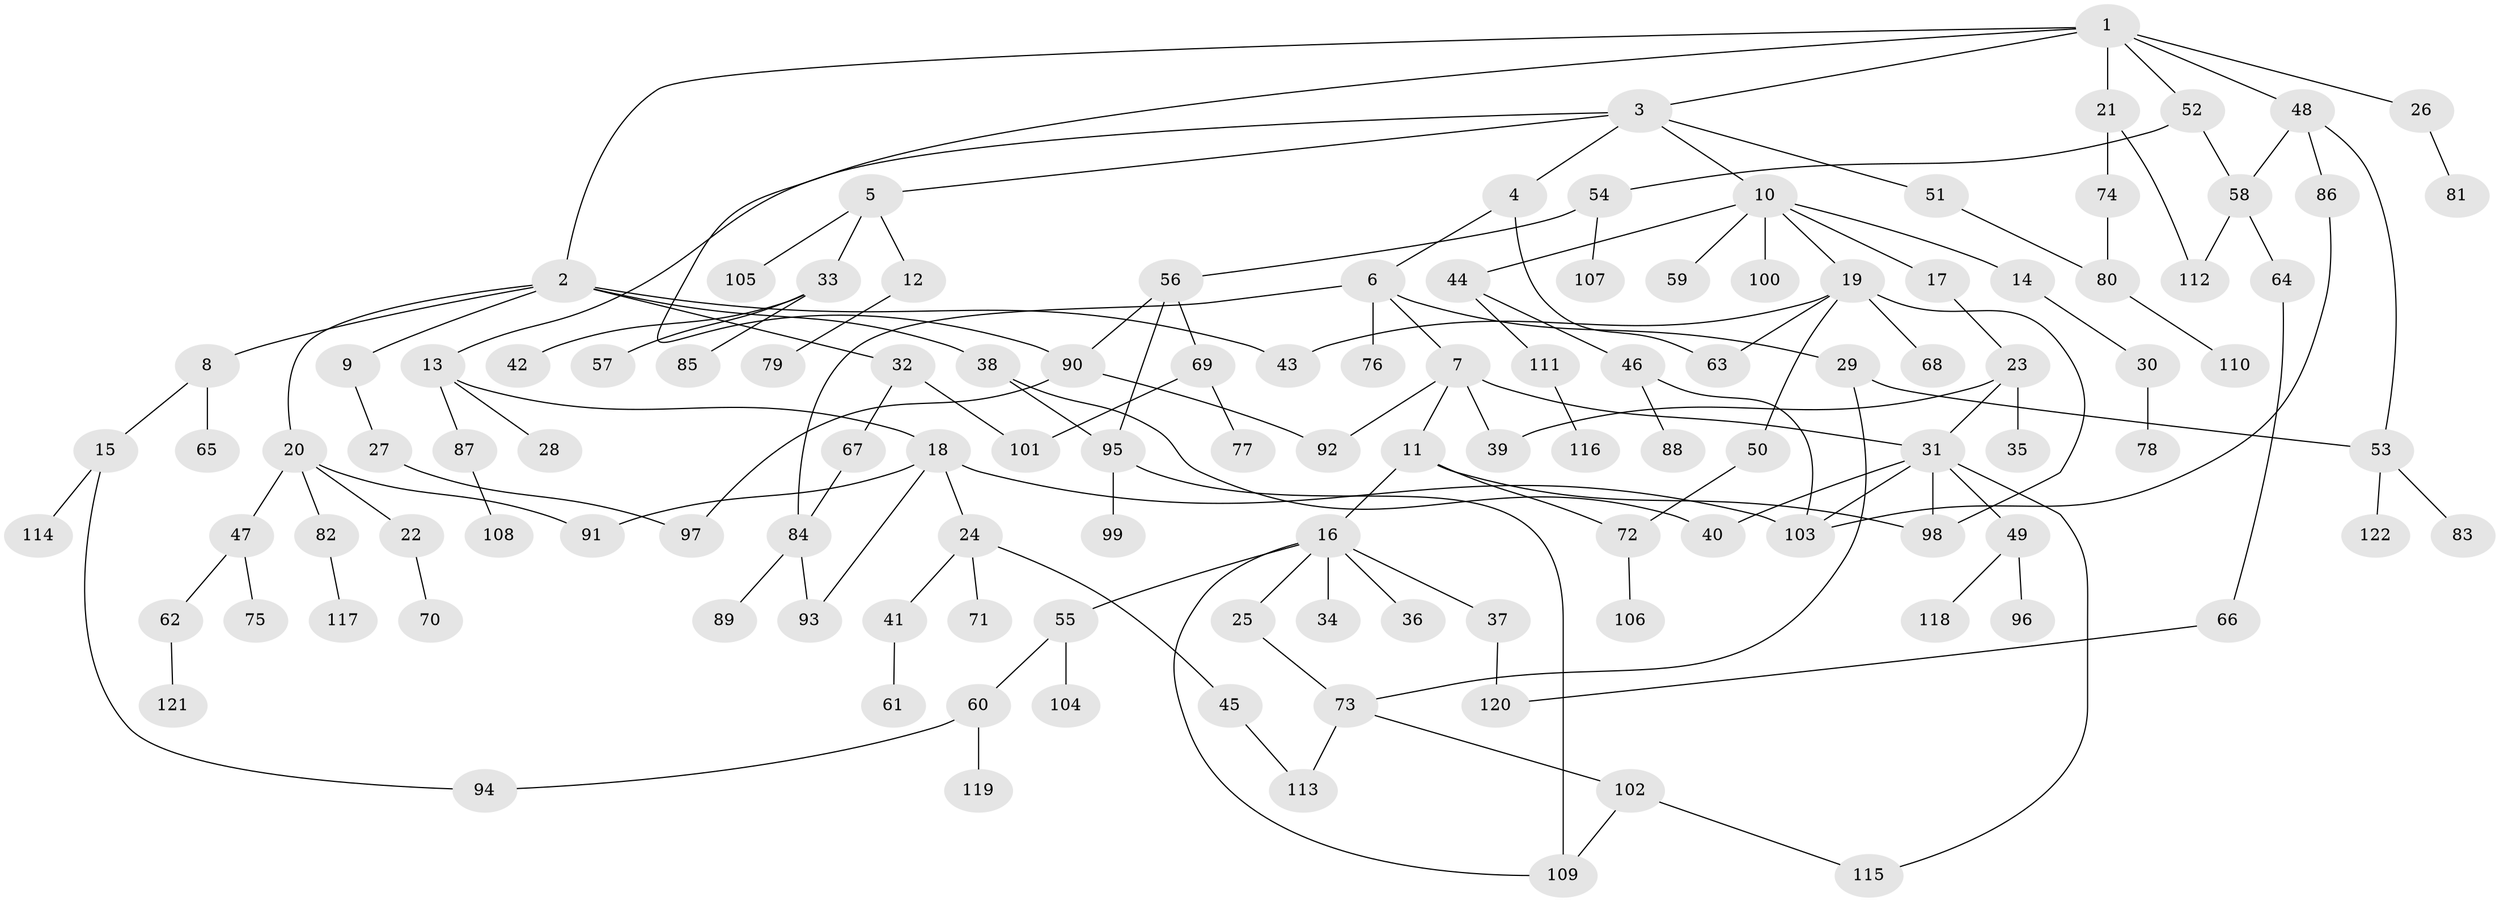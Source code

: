 // coarse degree distribution, {7: 0.03529411764705882, 6: 0.047058823529411764, 3: 0.12941176470588237, 5: 0.058823529411764705, 4: 0.10588235294117647, 2: 0.3411764705882353, 1: 0.27058823529411763, 8: 0.011764705882352941}
// Generated by graph-tools (version 1.1) at 2025/16/03/04/25 18:16:53]
// undirected, 122 vertices, 151 edges
graph export_dot {
graph [start="1"]
  node [color=gray90,style=filled];
  1;
  2;
  3;
  4;
  5;
  6;
  7;
  8;
  9;
  10;
  11;
  12;
  13;
  14;
  15;
  16;
  17;
  18;
  19;
  20;
  21;
  22;
  23;
  24;
  25;
  26;
  27;
  28;
  29;
  30;
  31;
  32;
  33;
  34;
  35;
  36;
  37;
  38;
  39;
  40;
  41;
  42;
  43;
  44;
  45;
  46;
  47;
  48;
  49;
  50;
  51;
  52;
  53;
  54;
  55;
  56;
  57;
  58;
  59;
  60;
  61;
  62;
  63;
  64;
  65;
  66;
  67;
  68;
  69;
  70;
  71;
  72;
  73;
  74;
  75;
  76;
  77;
  78;
  79;
  80;
  81;
  82;
  83;
  84;
  85;
  86;
  87;
  88;
  89;
  90;
  91;
  92;
  93;
  94;
  95;
  96;
  97;
  98;
  99;
  100;
  101;
  102;
  103;
  104;
  105;
  106;
  107;
  108;
  109;
  110;
  111;
  112;
  113;
  114;
  115;
  116;
  117;
  118;
  119;
  120;
  121;
  122;
  1 -- 2;
  1 -- 3;
  1 -- 21;
  1 -- 26;
  1 -- 48;
  1 -- 52;
  1 -- 90;
  2 -- 8;
  2 -- 9;
  2 -- 20;
  2 -- 32;
  2 -- 38;
  2 -- 43;
  3 -- 4;
  3 -- 5;
  3 -- 10;
  3 -- 13;
  3 -- 51;
  4 -- 6;
  4 -- 63;
  5 -- 12;
  5 -- 33;
  5 -- 105;
  6 -- 7;
  6 -- 29;
  6 -- 76;
  6 -- 84;
  7 -- 11;
  7 -- 31;
  7 -- 39;
  7 -- 92;
  8 -- 15;
  8 -- 65;
  9 -- 27;
  10 -- 14;
  10 -- 17;
  10 -- 19;
  10 -- 44;
  10 -- 59;
  10 -- 100;
  11 -- 16;
  11 -- 72;
  11 -- 98;
  12 -- 79;
  13 -- 18;
  13 -- 28;
  13 -- 87;
  14 -- 30;
  15 -- 94;
  15 -- 114;
  16 -- 25;
  16 -- 34;
  16 -- 36;
  16 -- 37;
  16 -- 55;
  16 -- 109;
  17 -- 23;
  18 -- 24;
  18 -- 93;
  18 -- 103;
  18 -- 91;
  19 -- 50;
  19 -- 68;
  19 -- 98;
  19 -- 43;
  19 -- 63;
  20 -- 22;
  20 -- 47;
  20 -- 82;
  20 -- 91;
  21 -- 74;
  21 -- 112;
  22 -- 70;
  23 -- 35;
  23 -- 31;
  23 -- 39;
  24 -- 41;
  24 -- 45;
  24 -- 71;
  25 -- 73;
  26 -- 81;
  27 -- 97;
  29 -- 73;
  29 -- 53;
  30 -- 78;
  31 -- 49;
  31 -- 98;
  31 -- 40;
  31 -- 103;
  31 -- 115;
  32 -- 67;
  32 -- 101;
  33 -- 42;
  33 -- 57;
  33 -- 85;
  37 -- 120;
  38 -- 40;
  38 -- 95;
  41 -- 61;
  44 -- 46;
  44 -- 111;
  45 -- 113;
  46 -- 88;
  46 -- 103;
  47 -- 62;
  47 -- 75;
  48 -- 53;
  48 -- 58;
  48 -- 86;
  49 -- 96;
  49 -- 118;
  50 -- 72;
  51 -- 80;
  52 -- 54;
  52 -- 58;
  53 -- 83;
  53 -- 122;
  54 -- 56;
  54 -- 107;
  55 -- 60;
  55 -- 104;
  56 -- 69;
  56 -- 90;
  56 -- 95;
  58 -- 64;
  58 -- 112;
  60 -- 119;
  60 -- 94;
  62 -- 121;
  64 -- 66;
  66 -- 120;
  67 -- 84;
  69 -- 77;
  69 -- 101;
  72 -- 106;
  73 -- 102;
  73 -- 113;
  74 -- 80;
  80 -- 110;
  82 -- 117;
  84 -- 89;
  84 -- 93;
  86 -- 103;
  87 -- 108;
  90 -- 92;
  90 -- 97;
  95 -- 99;
  95 -- 109;
  102 -- 115;
  102 -- 109;
  111 -- 116;
}
